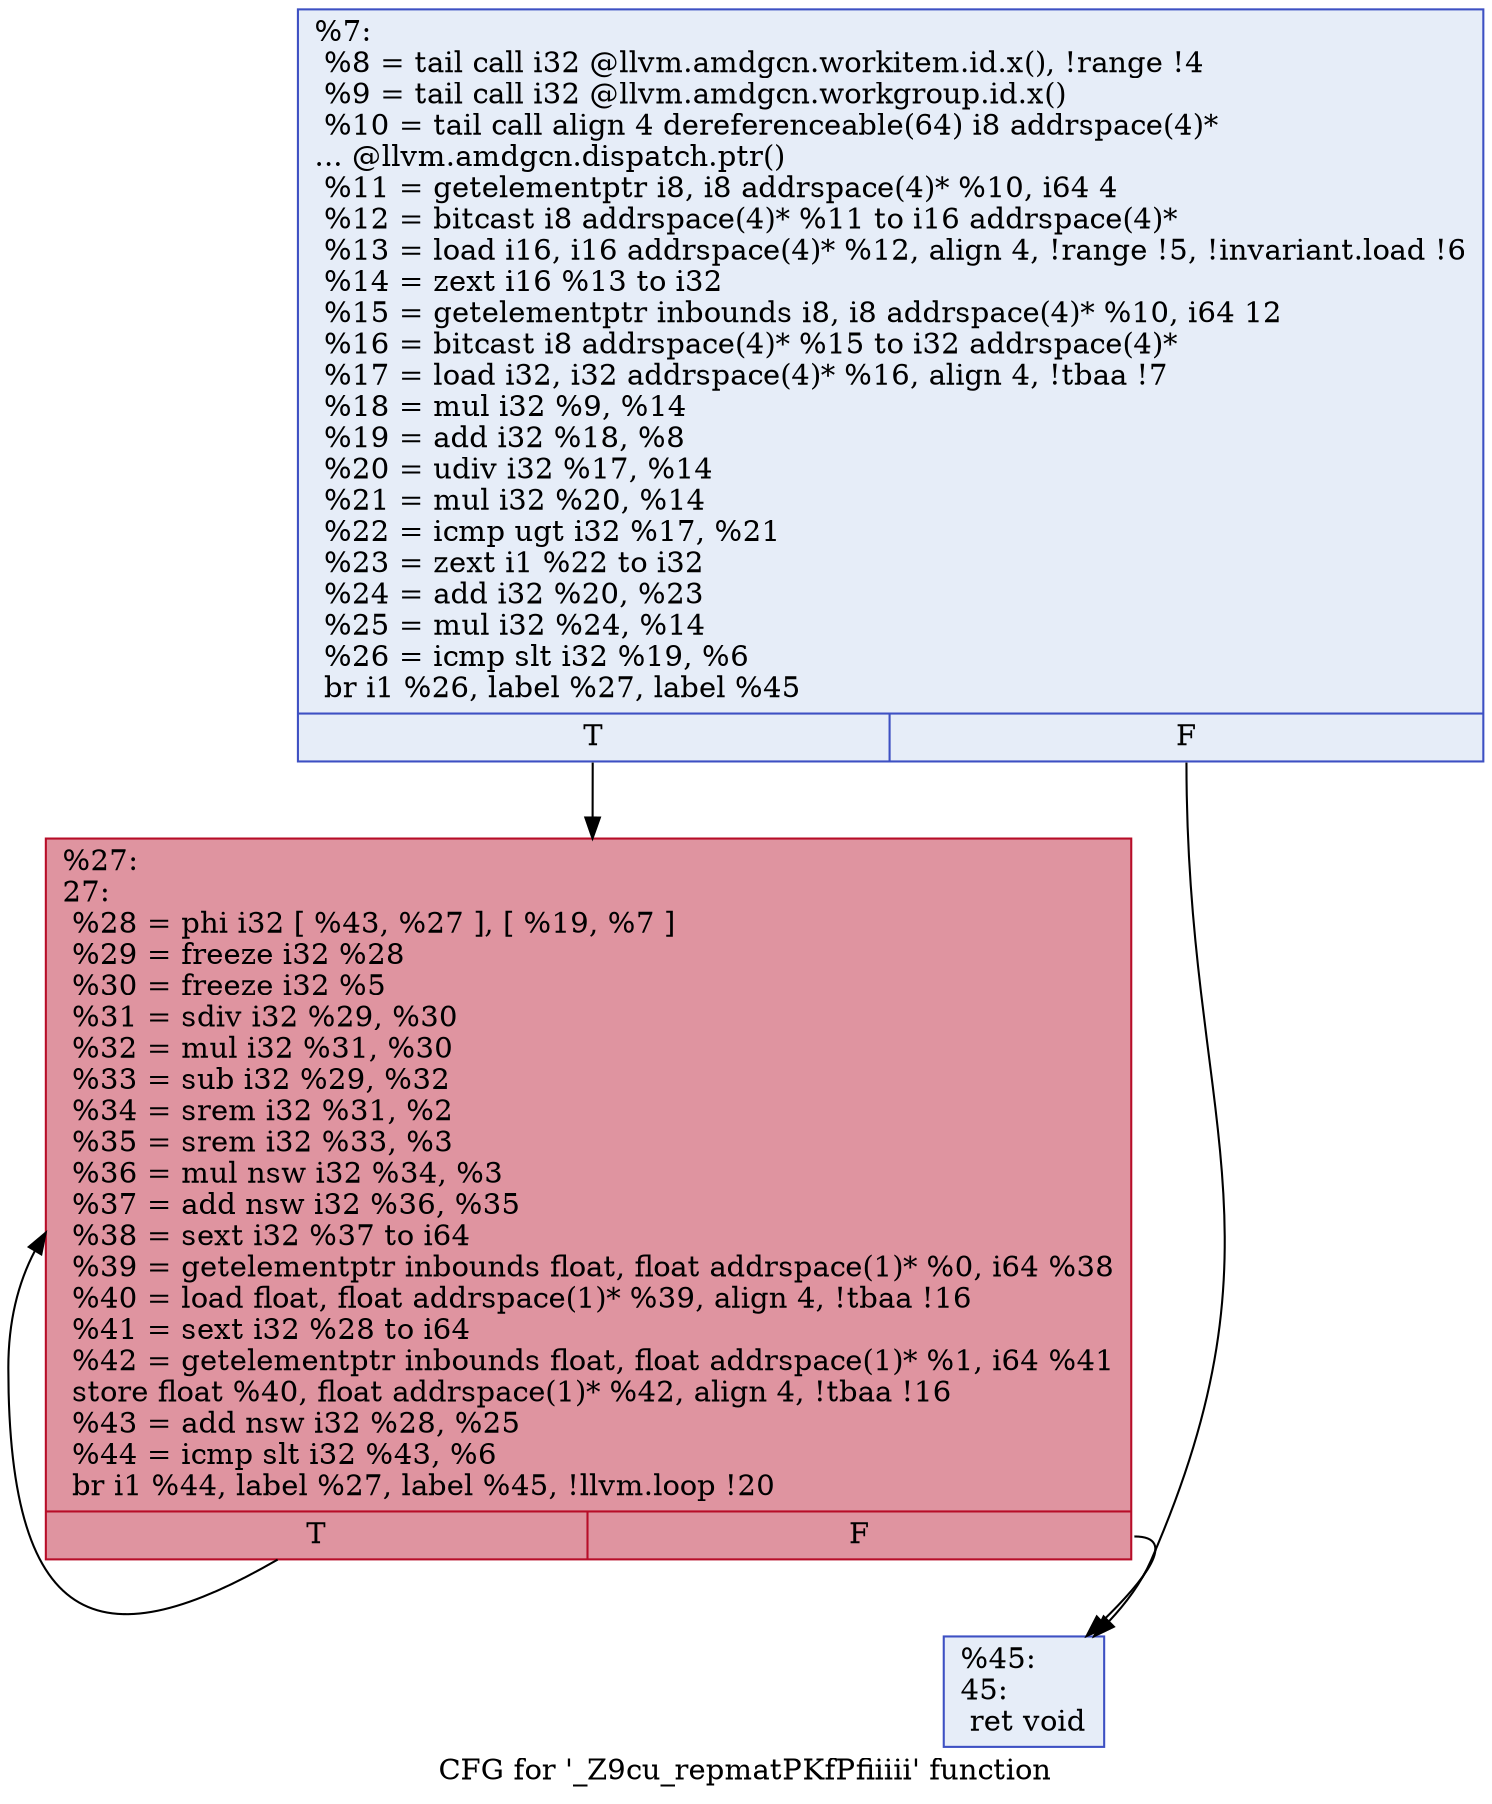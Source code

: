 digraph "CFG for '_Z9cu_repmatPKfPfiiiii' function" {
	label="CFG for '_Z9cu_repmatPKfPfiiiii' function";

	Node0x4c595d0 [shape=record,color="#3d50c3ff", style=filled, fillcolor="#c7d7f070",label="{%7:\l  %8 = tail call i32 @llvm.amdgcn.workitem.id.x(), !range !4\l  %9 = tail call i32 @llvm.amdgcn.workgroup.id.x()\l  %10 = tail call align 4 dereferenceable(64) i8 addrspace(4)*\l... @llvm.amdgcn.dispatch.ptr()\l  %11 = getelementptr i8, i8 addrspace(4)* %10, i64 4\l  %12 = bitcast i8 addrspace(4)* %11 to i16 addrspace(4)*\l  %13 = load i16, i16 addrspace(4)* %12, align 4, !range !5, !invariant.load !6\l  %14 = zext i16 %13 to i32\l  %15 = getelementptr inbounds i8, i8 addrspace(4)* %10, i64 12\l  %16 = bitcast i8 addrspace(4)* %15 to i32 addrspace(4)*\l  %17 = load i32, i32 addrspace(4)* %16, align 4, !tbaa !7\l  %18 = mul i32 %9, %14\l  %19 = add i32 %18, %8\l  %20 = udiv i32 %17, %14\l  %21 = mul i32 %20, %14\l  %22 = icmp ugt i32 %17, %21\l  %23 = zext i1 %22 to i32\l  %24 = add i32 %20, %23\l  %25 = mul i32 %24, %14\l  %26 = icmp slt i32 %19, %6\l  br i1 %26, label %27, label %45\l|{<s0>T|<s1>F}}"];
	Node0x4c595d0:s0 -> Node0x4c5bb50;
	Node0x4c595d0:s1 -> Node0x4c5bbe0;
	Node0x4c5bb50 [shape=record,color="#b70d28ff", style=filled, fillcolor="#b70d2870",label="{%27:\l27:                                               \l  %28 = phi i32 [ %43, %27 ], [ %19, %7 ]\l  %29 = freeze i32 %28\l  %30 = freeze i32 %5\l  %31 = sdiv i32 %29, %30\l  %32 = mul i32 %31, %30\l  %33 = sub i32 %29, %32\l  %34 = srem i32 %31, %2\l  %35 = srem i32 %33, %3\l  %36 = mul nsw i32 %34, %3\l  %37 = add nsw i32 %36, %35\l  %38 = sext i32 %37 to i64\l  %39 = getelementptr inbounds float, float addrspace(1)* %0, i64 %38\l  %40 = load float, float addrspace(1)* %39, align 4, !tbaa !16\l  %41 = sext i32 %28 to i64\l  %42 = getelementptr inbounds float, float addrspace(1)* %1, i64 %41\l  store float %40, float addrspace(1)* %42, align 4, !tbaa !16\l  %43 = add nsw i32 %28, %25\l  %44 = icmp slt i32 %43, %6\l  br i1 %44, label %27, label %45, !llvm.loop !20\l|{<s0>T|<s1>F}}"];
	Node0x4c5bb50:s0 -> Node0x4c5bb50;
	Node0x4c5bb50:s1 -> Node0x4c5bbe0;
	Node0x4c5bbe0 [shape=record,color="#3d50c3ff", style=filled, fillcolor="#c7d7f070",label="{%45:\l45:                                               \l  ret void\l}"];
}
